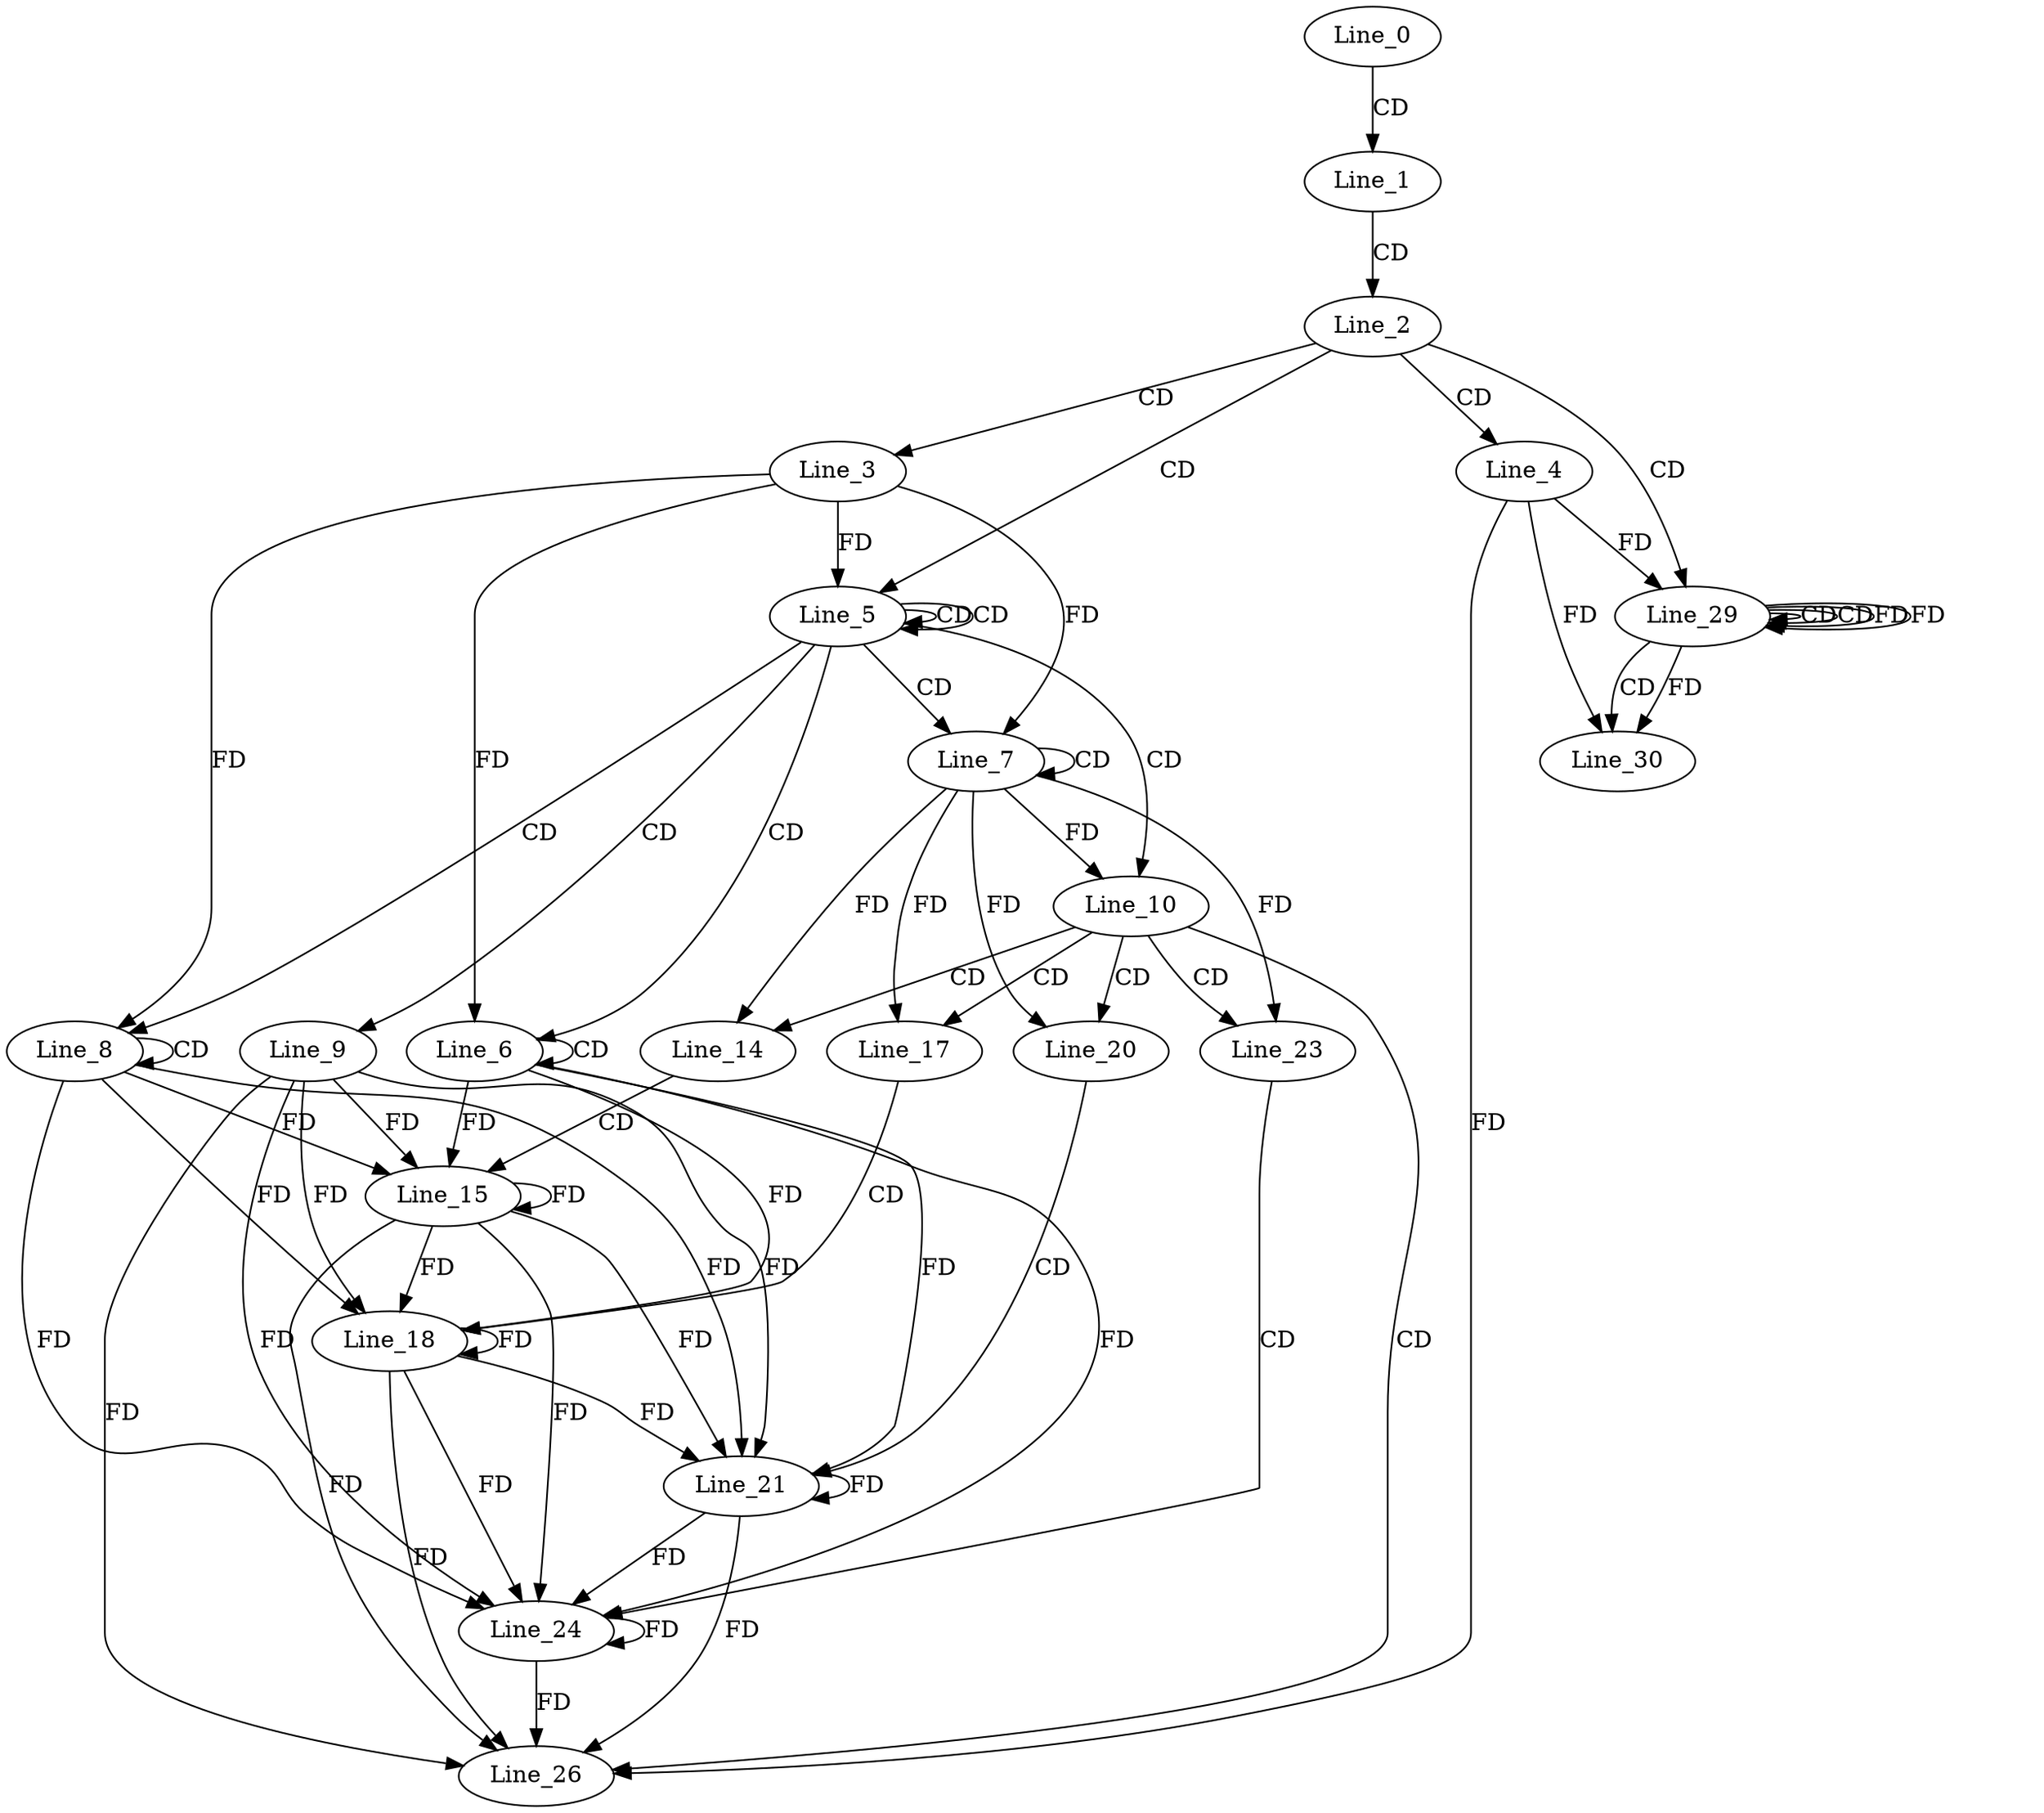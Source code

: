 digraph G {
  Line_0;
  Line_1;
  Line_2;
  Line_3;
  Line_4;
  Line_5;
  Line_5;
  Line_6;
  Line_6;
  Line_7;
  Line_7;
  Line_8;
  Line_8;
  Line_9;
  Line_10;
  Line_10;
  Line_14;
  Line_14;
  Line_15;
  Line_17;
  Line_17;
  Line_18;
  Line_20;
  Line_20;
  Line_21;
  Line_23;
  Line_23;
  Line_24;
  Line_26;
  Line_29;
  Line_29;
  Line_29;
  Line_29;
  Line_30;
  Line_30;
  Line_0 -> Line_1 [ label="CD" ];
  Line_1 -> Line_2 [ label="CD" ];
  Line_2 -> Line_3 [ label="CD" ];
  Line_2 -> Line_4 [ label="CD" ];
  Line_2 -> Line_5 [ label="CD" ];
  Line_5 -> Line_5 [ label="CD" ];
  Line_5 -> Line_5 [ label="CD" ];
  Line_3 -> Line_5 [ label="FD" ];
  Line_5 -> Line_6 [ label="CD" ];
  Line_6 -> Line_6 [ label="CD" ];
  Line_3 -> Line_6 [ label="FD" ];
  Line_5 -> Line_7 [ label="CD" ];
  Line_7 -> Line_7 [ label="CD" ];
  Line_3 -> Line_7 [ label="FD" ];
  Line_5 -> Line_8 [ label="CD" ];
  Line_8 -> Line_8 [ label="CD" ];
  Line_3 -> Line_8 [ label="FD" ];
  Line_5 -> Line_9 [ label="CD" ];
  Line_5 -> Line_10 [ label="CD" ];
  Line_7 -> Line_10 [ label="FD" ];
  Line_10 -> Line_14 [ label="CD" ];
  Line_7 -> Line_14 [ label="FD" ];
  Line_14 -> Line_15 [ label="CD" ];
  Line_9 -> Line_15 [ label="FD" ];
  Line_15 -> Line_15 [ label="FD" ];
  Line_6 -> Line_15 [ label="FD" ];
  Line_8 -> Line_15 [ label="FD" ];
  Line_10 -> Line_17 [ label="CD" ];
  Line_7 -> Line_17 [ label="FD" ];
  Line_17 -> Line_18 [ label="CD" ];
  Line_9 -> Line_18 [ label="FD" ];
  Line_15 -> Line_18 [ label="FD" ];
  Line_18 -> Line_18 [ label="FD" ];
  Line_6 -> Line_18 [ label="FD" ];
  Line_8 -> Line_18 [ label="FD" ];
  Line_10 -> Line_20 [ label="CD" ];
  Line_7 -> Line_20 [ label="FD" ];
  Line_20 -> Line_21 [ label="CD" ];
  Line_9 -> Line_21 [ label="FD" ];
  Line_15 -> Line_21 [ label="FD" ];
  Line_18 -> Line_21 [ label="FD" ];
  Line_21 -> Line_21 [ label="FD" ];
  Line_6 -> Line_21 [ label="FD" ];
  Line_8 -> Line_21 [ label="FD" ];
  Line_10 -> Line_23 [ label="CD" ];
  Line_7 -> Line_23 [ label="FD" ];
  Line_23 -> Line_24 [ label="CD" ];
  Line_9 -> Line_24 [ label="FD" ];
  Line_15 -> Line_24 [ label="FD" ];
  Line_18 -> Line_24 [ label="FD" ];
  Line_21 -> Line_24 [ label="FD" ];
  Line_24 -> Line_24 [ label="FD" ];
  Line_6 -> Line_24 [ label="FD" ];
  Line_8 -> Line_24 [ label="FD" ];
  Line_10 -> Line_26 [ label="CD" ];
  Line_4 -> Line_26 [ label="FD" ];
  Line_9 -> Line_26 [ label="FD" ];
  Line_15 -> Line_26 [ label="FD" ];
  Line_18 -> Line_26 [ label="FD" ];
  Line_21 -> Line_26 [ label="FD" ];
  Line_24 -> Line_26 [ label="FD" ];
  Line_2 -> Line_29 [ label="CD" ];
  Line_29 -> Line_29 [ label="CD" ];
  Line_29 -> Line_29 [ label="CD" ];
  Line_4 -> Line_29 [ label="FD" ];
  Line_29 -> Line_29 [ label="FD" ];
  Line_29 -> Line_30 [ label="CD" ];
  Line_4 -> Line_30 [ label="FD" ];
  Line_29 -> Line_30 [ label="FD" ];
  Line_29 -> Line_29 [ label="FD" ];
}
